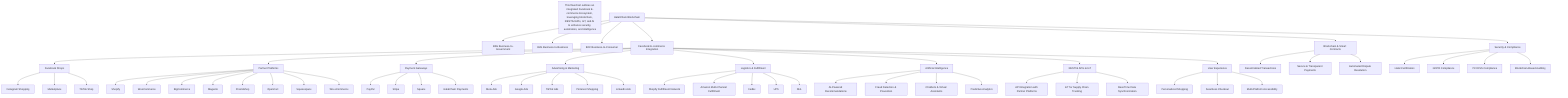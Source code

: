 flowchart TD
  Title["This flowchart outlines an integrated Facebook E-commerce Ecosystem, leveraging blockchain, RESTful APIs, IoT, and AI to enhance security, automation, and intelligence"]

  %% Core Platforms
  A[Facebook E-commerce Integration]
  A1[HalalChain Blockchain]
  A2[B2G Business-to-Government]
  A3[B2G Business-to-Business]
  A4[B2C Business-to-Consumer]

  %% HalalChain Integration
  A1 --> A2
  A1 --> A3
  A1 --> A4
  A1 --> A

  %% Facebook Shops
  A --> B[Facebook Shops]
  B --> C[Instagram Shopping]
  B --> D[Marketplace]
  B --> E[TikTok Shop]

  %% Partner Platforms
  A --> F[Partner Platforms]
  F --> G[Shopify]
  F --> H[WooCommerce]
  F --> I[BigCommerce]
  F --> J[Magento]
  F --> K[PrestaShop]
  F --> L[OpenCart]
  F --> M[Squarespace]
  F --> N[Wix eCommerce]

  %% Payment Gateways
  A --> O[Payment Gateways]
  O --> P[PayPal]
  O --> Q[Stripe]
  O --> R[Square]
  O --> S[HalalChain Payments]

  %% Advertising & Marketing
  A --> T[Advertising & Marketing]
  T --> U[Meta Ads]
  T --> V[Google Ads]
  T --> W[TikTok Ads]
  T --> X[Pinterest Shopping]
  T --> Y[LinkedIn Ads]

  %% Logistics & Fulfillment
  A --> Z[Logistics & Fulfillment]
  Z --> AA[Shopify Fulfillment Network]
  Z --> AB[Amazon Multi-Channel Fulfillment]
  Z --> AC[FedEx]
  Z --> AD[UPS]
  Z --> AE[DHL]

  %% Blockchain & Smart Contracts
  A1 --> AF[Blockchain & Smart Contracts]
  AF --> AG[Decentralized Transactions]
  AF --> AH[Secure & Transparent Payments]
  AF --> AI[Automated Dispute Resolution]

  %% AI Integration
  A --> AJ[Artificial Intelligence]
  AJ --> AK[AI-Powered Recommendations]
  AJ --> AL[Fraud Detection & Prevention]
  AJ --> AM[Chatbots & Virtual Assistants]
  AJ --> AN[Predictive Analytics]

  %% RESTful APIs & IoT
  A --> AO[RESTful APIs & IoT]
  AO --> AP[API Integration with Partner Platforms]
  AO --> AQ[IoT for Supply Chain Tracking]
  AO --> AR[Real-Time Data Synchronization]

  %% Security & Compliance
  A1 --> AS[Security & Compliance]
  AS --> AT[Halal Certification]
  AS --> AU[GDPR Compliance]
  AS --> AV[PCI DSS Compliance]
  AS --> AW[Blockchain-Based Auditing]

  %% User Experience
  A --> AX[User Experience]
  AX --> AY[Personalized Shopping]
  AX --> AZ[Seamless Checkout]
  AX --> BA[Multi-Platform Accessibility]